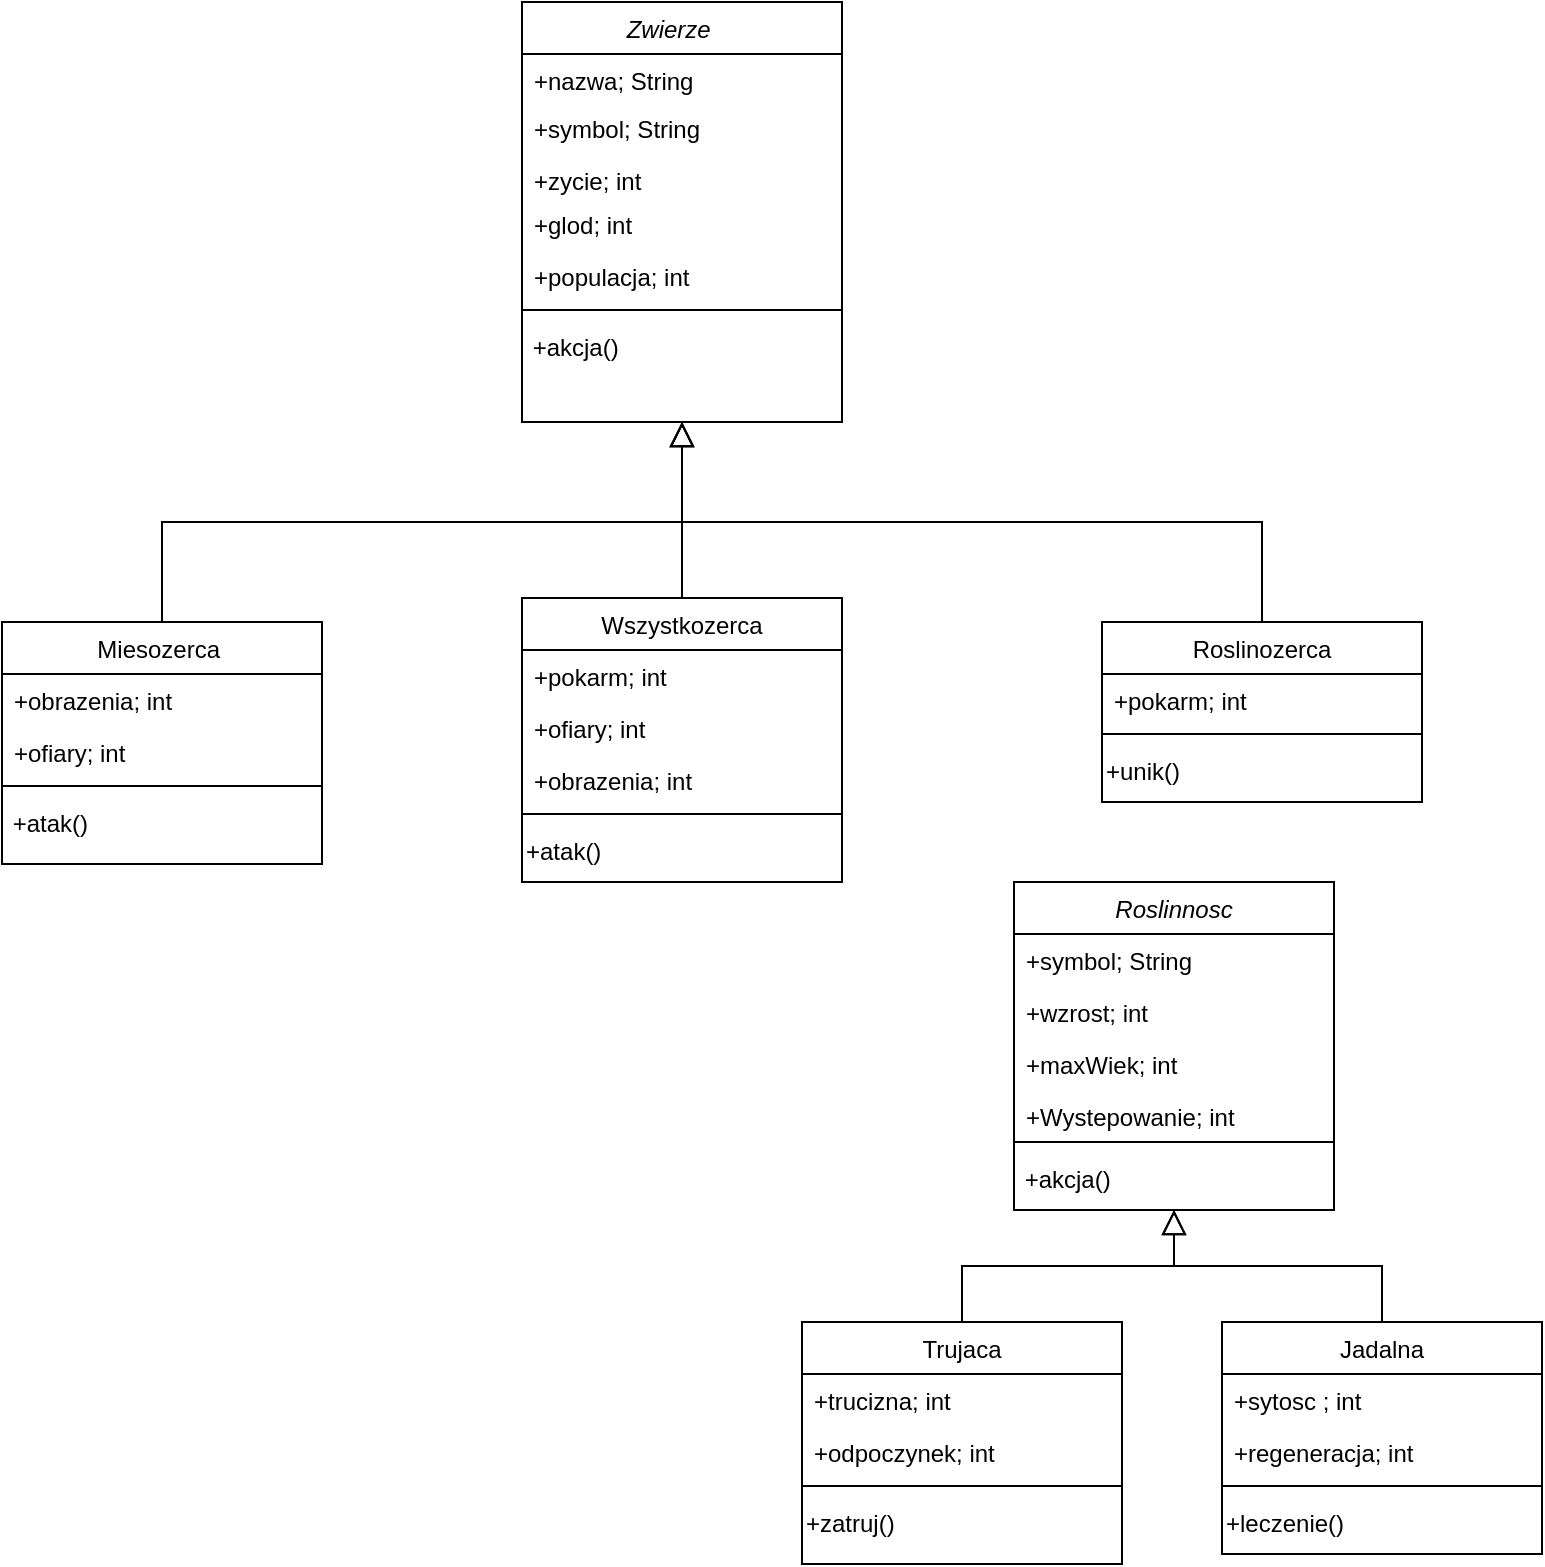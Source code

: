 <mxfile version="21.3.2" type="device">
  <diagram id="C5RBs43oDa-KdzZeNtuy" name="Page-1">
    <mxGraphModel dx="1633" dy="789" grid="1" gridSize="10" guides="1" tooltips="1" connect="1" arrows="1" fold="1" page="1" pageScale="1" pageWidth="827" pageHeight="1169" math="0" shadow="0">
      <root>
        <mxCell id="WIyWlLk6GJQsqaUBKTNV-0" />
        <mxCell id="WIyWlLk6GJQsqaUBKTNV-1" parent="WIyWlLk6GJQsqaUBKTNV-0" />
        <mxCell id="zkfFHV4jXpPFQw0GAbJ--0" value="Zwierze    " style="swimlane;fontStyle=2;align=center;verticalAlign=top;childLayout=stackLayout;horizontal=1;startSize=26;horizontalStack=0;resizeParent=1;resizeLast=0;collapsible=1;marginBottom=0;rounded=0;shadow=0;strokeWidth=1;" parent="WIyWlLk6GJQsqaUBKTNV-1" vertex="1">
          <mxGeometry x="280" y="20" width="160" height="210" as="geometry">
            <mxRectangle x="230" y="140" width="160" height="26" as="alternateBounds" />
          </mxGeometry>
        </mxCell>
        <mxCell id="zkfFHV4jXpPFQw0GAbJ--1" value="+nazwa; String" style="text;align=left;verticalAlign=top;spacingLeft=4;spacingRight=4;overflow=hidden;rotatable=0;points=[[0,0.5],[1,0.5]];portConstraint=eastwest;" parent="zkfFHV4jXpPFQw0GAbJ--0" vertex="1">
          <mxGeometry y="26" width="160" height="24" as="geometry" />
        </mxCell>
        <mxCell id="zkfFHV4jXpPFQw0GAbJ--2" value="+symbol; String" style="text;align=left;verticalAlign=top;spacingLeft=4;spacingRight=4;overflow=hidden;rotatable=0;points=[[0,0.5],[1,0.5]];portConstraint=eastwest;rounded=0;shadow=0;html=0;" parent="zkfFHV4jXpPFQw0GAbJ--0" vertex="1">
          <mxGeometry y="50" width="160" height="26" as="geometry" />
        </mxCell>
        <mxCell id="zkfFHV4jXpPFQw0GAbJ--3" value="+zycie; int" style="text;align=left;verticalAlign=top;spacingLeft=4;spacingRight=4;overflow=hidden;rotatable=0;points=[[0,0.5],[1,0.5]];portConstraint=eastwest;rounded=0;shadow=0;html=0;" parent="zkfFHV4jXpPFQw0GAbJ--0" vertex="1">
          <mxGeometry y="76" width="160" height="22" as="geometry" />
        </mxCell>
        <mxCell id="q9Fi9838I-TxCROkx1_T-1" value="+glod; int" style="text;align=left;verticalAlign=top;spacingLeft=4;spacingRight=4;overflow=hidden;rotatable=0;points=[[0,0.5],[1,0.5]];portConstraint=eastwest;rounded=0;shadow=0;html=0;" parent="zkfFHV4jXpPFQw0GAbJ--0" vertex="1">
          <mxGeometry y="98" width="160" height="26" as="geometry" />
        </mxCell>
        <mxCell id="q9Fi9838I-TxCROkx1_T-2" value="+populacja; int" style="text;align=left;verticalAlign=top;spacingLeft=4;spacingRight=4;overflow=hidden;rotatable=0;points=[[0,0.5],[1,0.5]];portConstraint=eastwest;rounded=0;shadow=0;html=0;" parent="zkfFHV4jXpPFQw0GAbJ--0" vertex="1">
          <mxGeometry y="124" width="160" height="26" as="geometry" />
        </mxCell>
        <mxCell id="zkfFHV4jXpPFQw0GAbJ--4" value="" style="line;html=1;strokeWidth=1;align=left;verticalAlign=middle;spacingTop=-1;spacingLeft=3;spacingRight=3;rotatable=0;labelPosition=right;points=[];portConstraint=eastwest;" parent="zkfFHV4jXpPFQw0GAbJ--0" vertex="1">
          <mxGeometry y="150" width="160" height="8" as="geometry" />
        </mxCell>
        <mxCell id="q9Fi9838I-TxCROkx1_T-24" value="&amp;nbsp;+akcja()" style="text;html=1;align=left;verticalAlign=middle;resizable=0;points=[];autosize=1;strokeColor=none;fillColor=none;" parent="zkfFHV4jXpPFQw0GAbJ--0" vertex="1">
          <mxGeometry y="158" width="160" height="30" as="geometry" />
        </mxCell>
        <mxCell id="zkfFHV4jXpPFQw0GAbJ--6" value="Miesozerca " style="swimlane;fontStyle=0;align=center;verticalAlign=top;childLayout=stackLayout;horizontal=1;startSize=26;horizontalStack=0;resizeParent=1;resizeLast=0;collapsible=1;marginBottom=0;rounded=0;shadow=0;strokeWidth=1;" parent="WIyWlLk6GJQsqaUBKTNV-1" vertex="1">
          <mxGeometry x="20" y="330" width="160" height="121" as="geometry">
            <mxRectangle x="130" y="380" width="160" height="26" as="alternateBounds" />
          </mxGeometry>
        </mxCell>
        <mxCell id="zkfFHV4jXpPFQw0GAbJ--7" value="+obrazenia; int" style="text;align=left;verticalAlign=top;spacingLeft=4;spacingRight=4;overflow=hidden;rotatable=0;points=[[0,0.5],[1,0.5]];portConstraint=eastwest;" parent="zkfFHV4jXpPFQw0GAbJ--6" vertex="1">
          <mxGeometry y="26" width="160" height="26" as="geometry" />
        </mxCell>
        <mxCell id="zkfFHV4jXpPFQw0GAbJ--8" value="+ofiary; int" style="text;align=left;verticalAlign=top;spacingLeft=4;spacingRight=4;overflow=hidden;rotatable=0;points=[[0,0.5],[1,0.5]];portConstraint=eastwest;rounded=0;shadow=0;html=0;" parent="zkfFHV4jXpPFQw0GAbJ--6" vertex="1">
          <mxGeometry y="52" width="160" height="26" as="geometry" />
        </mxCell>
        <mxCell id="zkfFHV4jXpPFQw0GAbJ--9" value="" style="line;html=1;strokeWidth=1;align=left;verticalAlign=middle;spacingTop=-1;spacingLeft=3;spacingRight=3;rotatable=0;labelPosition=right;points=[];portConstraint=eastwest;" parent="zkfFHV4jXpPFQw0GAbJ--6" vertex="1">
          <mxGeometry y="78" width="160" height="8" as="geometry" />
        </mxCell>
        <mxCell id="q9Fi9838I-TxCROkx1_T-26" value="&amp;nbsp;+atak()" style="text;html=1;align=left;verticalAlign=middle;resizable=0;points=[];autosize=1;strokeColor=none;fillColor=none;" parent="zkfFHV4jXpPFQw0GAbJ--6" vertex="1">
          <mxGeometry y="86" width="160" height="30" as="geometry" />
        </mxCell>
        <mxCell id="zkfFHV4jXpPFQw0GAbJ--12" value="" style="endArrow=block;endSize=10;endFill=0;shadow=0;strokeWidth=1;rounded=0;edgeStyle=elbowEdgeStyle;elbow=vertical;" parent="WIyWlLk6GJQsqaUBKTNV-1" source="zkfFHV4jXpPFQw0GAbJ--6" target="zkfFHV4jXpPFQw0GAbJ--0" edge="1">
          <mxGeometry width="160" relative="1" as="geometry">
            <mxPoint x="110" y="123" as="sourcePoint" />
            <mxPoint x="110" y="123" as="targetPoint" />
          </mxGeometry>
        </mxCell>
        <mxCell id="zkfFHV4jXpPFQw0GAbJ--13" value="Roslinozerca" style="swimlane;fontStyle=0;align=center;verticalAlign=top;childLayout=stackLayout;horizontal=1;startSize=26;horizontalStack=0;resizeParent=1;resizeLast=0;collapsible=1;marginBottom=0;rounded=0;shadow=0;strokeWidth=1;" parent="WIyWlLk6GJQsqaUBKTNV-1" vertex="1">
          <mxGeometry x="570" y="330" width="160" height="90" as="geometry">
            <mxRectangle x="340" y="380" width="170" height="26" as="alternateBounds" />
          </mxGeometry>
        </mxCell>
        <mxCell id="zkfFHV4jXpPFQw0GAbJ--14" value="+pokarm; int" style="text;align=left;verticalAlign=top;spacingLeft=4;spacingRight=4;overflow=hidden;rotatable=0;points=[[0,0.5],[1,0.5]];portConstraint=eastwest;" parent="zkfFHV4jXpPFQw0GAbJ--13" vertex="1">
          <mxGeometry y="26" width="160" height="26" as="geometry" />
        </mxCell>
        <mxCell id="zkfFHV4jXpPFQw0GAbJ--15" value="" style="line;html=1;strokeWidth=1;align=left;verticalAlign=middle;spacingTop=-1;spacingLeft=3;spacingRight=3;rotatable=0;labelPosition=right;points=[];portConstraint=eastwest;" parent="zkfFHV4jXpPFQw0GAbJ--13" vertex="1">
          <mxGeometry y="52" width="160" height="8" as="geometry" />
        </mxCell>
        <mxCell id="q9Fi9838I-TxCROkx1_T-29" value="+unik()" style="text;html=1;align=left;verticalAlign=middle;resizable=0;points=[];autosize=1;strokeColor=none;fillColor=none;" parent="zkfFHV4jXpPFQw0GAbJ--13" vertex="1">
          <mxGeometry y="60" width="160" height="30" as="geometry" />
        </mxCell>
        <mxCell id="zkfFHV4jXpPFQw0GAbJ--16" value="" style="endArrow=block;endSize=10;endFill=0;shadow=0;strokeWidth=1;rounded=0;edgeStyle=elbowEdgeStyle;elbow=vertical;" parent="WIyWlLk6GJQsqaUBKTNV-1" source="zkfFHV4jXpPFQw0GAbJ--13" target="zkfFHV4jXpPFQw0GAbJ--0" edge="1">
          <mxGeometry width="160" relative="1" as="geometry">
            <mxPoint x="120" y="293" as="sourcePoint" />
            <mxPoint x="220" y="191" as="targetPoint" />
          </mxGeometry>
        </mxCell>
        <mxCell id="q9Fi9838I-TxCROkx1_T-5" value="Roslinnosc" style="swimlane;fontStyle=2;align=center;verticalAlign=top;childLayout=stackLayout;horizontal=1;startSize=26;horizontalStack=0;resizeParent=1;resizeLast=0;collapsible=1;marginBottom=0;rounded=0;shadow=0;strokeWidth=1;" parent="WIyWlLk6GJQsqaUBKTNV-1" vertex="1">
          <mxGeometry x="526" y="460" width="160" height="164" as="geometry">
            <mxRectangle x="230" y="140" width="160" height="26" as="alternateBounds" />
          </mxGeometry>
        </mxCell>
        <mxCell id="_JNWJy8skykH7qKeUXWJ-0" value="+symbol; String" style="text;align=left;verticalAlign=top;spacingLeft=4;spacingRight=4;overflow=hidden;rotatable=0;points=[[0,0.5],[1,0.5]];portConstraint=eastwest;rounded=0;shadow=0;html=0;" vertex="1" parent="q9Fi9838I-TxCROkx1_T-5">
          <mxGeometry y="26" width="160" height="26" as="geometry" />
        </mxCell>
        <mxCell id="q9Fi9838I-TxCROkx1_T-6" value="+wzrost; int" style="text;align=left;verticalAlign=top;spacingLeft=4;spacingRight=4;overflow=hidden;rotatable=0;points=[[0,0.5],[1,0.5]];portConstraint=eastwest;" parent="q9Fi9838I-TxCROkx1_T-5" vertex="1">
          <mxGeometry y="52" width="160" height="26" as="geometry" />
        </mxCell>
        <mxCell id="q9Fi9838I-TxCROkx1_T-7" value="+maxWiek; int" style="text;align=left;verticalAlign=top;spacingLeft=4;spacingRight=4;overflow=hidden;rotatable=0;points=[[0,0.5],[1,0.5]];portConstraint=eastwest;rounded=0;shadow=0;html=0;" parent="q9Fi9838I-TxCROkx1_T-5" vertex="1">
          <mxGeometry y="78" width="160" height="26" as="geometry" />
        </mxCell>
        <mxCell id="q9Fi9838I-TxCROkx1_T-8" value="+Wystepowanie; int" style="text;align=left;verticalAlign=top;spacingLeft=4;spacingRight=4;overflow=hidden;rotatable=0;points=[[0,0.5],[1,0.5]];portConstraint=eastwest;rounded=0;shadow=0;html=0;" parent="q9Fi9838I-TxCROkx1_T-5" vertex="1">
          <mxGeometry y="104" width="160" height="22" as="geometry" />
        </mxCell>
        <mxCell id="q9Fi9838I-TxCROkx1_T-11" value="" style="line;html=1;strokeWidth=1;align=left;verticalAlign=middle;spacingTop=-1;spacingLeft=3;spacingRight=3;rotatable=0;labelPosition=right;points=[];portConstraint=eastwest;" parent="q9Fi9838I-TxCROkx1_T-5" vertex="1">
          <mxGeometry y="126" width="160" height="8" as="geometry" />
        </mxCell>
        <mxCell id="q9Fi9838I-TxCROkx1_T-28" value="&amp;nbsp;+akcja()" style="text;html=1;align=left;verticalAlign=middle;resizable=0;points=[];autosize=1;strokeColor=none;fillColor=none;" parent="q9Fi9838I-TxCROkx1_T-5" vertex="1">
          <mxGeometry y="134" width="160" height="30" as="geometry" />
        </mxCell>
        <mxCell id="q9Fi9838I-TxCROkx1_T-12" value="Trujaca" style="swimlane;fontStyle=0;align=center;verticalAlign=top;childLayout=stackLayout;horizontal=1;startSize=26;horizontalStack=0;resizeParent=1;resizeLast=0;collapsible=1;marginBottom=0;rounded=0;shadow=0;strokeWidth=1;" parent="WIyWlLk6GJQsqaUBKTNV-1" vertex="1">
          <mxGeometry x="420" y="680" width="160" height="121" as="geometry">
            <mxRectangle x="130" y="380" width="160" height="26" as="alternateBounds" />
          </mxGeometry>
        </mxCell>
        <mxCell id="q9Fi9838I-TxCROkx1_T-13" value="+trucizna; int" style="text;align=left;verticalAlign=top;spacingLeft=4;spacingRight=4;overflow=hidden;rotatable=0;points=[[0,0.5],[1,0.5]];portConstraint=eastwest;" parent="q9Fi9838I-TxCROkx1_T-12" vertex="1">
          <mxGeometry y="26" width="160" height="26" as="geometry" />
        </mxCell>
        <mxCell id="q9Fi9838I-TxCROkx1_T-14" value="+odpoczynek; int" style="text;align=left;verticalAlign=top;spacingLeft=4;spacingRight=4;overflow=hidden;rotatable=0;points=[[0,0.5],[1,0.5]];portConstraint=eastwest;rounded=0;shadow=0;html=0;" parent="q9Fi9838I-TxCROkx1_T-12" vertex="1">
          <mxGeometry y="52" width="160" height="26" as="geometry" />
        </mxCell>
        <mxCell id="q9Fi9838I-TxCROkx1_T-15" value="" style="line;html=1;strokeWidth=1;align=left;verticalAlign=middle;spacingTop=-1;spacingLeft=3;spacingRight=3;rotatable=0;labelPosition=right;points=[];portConstraint=eastwest;" parent="q9Fi9838I-TxCROkx1_T-12" vertex="1">
          <mxGeometry y="78" width="160" height="8" as="geometry" />
        </mxCell>
        <mxCell id="q9Fi9838I-TxCROkx1_T-37" value="+zatruj()" style="text;html=1;align=left;verticalAlign=middle;resizable=0;points=[];autosize=1;strokeColor=none;fillColor=none;" parent="q9Fi9838I-TxCROkx1_T-12" vertex="1">
          <mxGeometry y="86" width="160" height="30" as="geometry" />
        </mxCell>
        <mxCell id="q9Fi9838I-TxCROkx1_T-16" value="" style="endArrow=block;endSize=10;endFill=0;shadow=0;strokeWidth=1;rounded=0;edgeStyle=elbowEdgeStyle;elbow=vertical;" parent="WIyWlLk6GJQsqaUBKTNV-1" source="q9Fi9838I-TxCROkx1_T-12" target="q9Fi9838I-TxCROkx1_T-5" edge="1">
          <mxGeometry width="160" relative="1" as="geometry">
            <mxPoint x="506" y="473" as="sourcePoint" />
            <mxPoint x="506" y="473" as="targetPoint" />
          </mxGeometry>
        </mxCell>
        <mxCell id="q9Fi9838I-TxCROkx1_T-17" value="Jadalna" style="swimlane;fontStyle=0;align=center;verticalAlign=top;childLayout=stackLayout;horizontal=1;startSize=26;horizontalStack=0;resizeParent=1;resizeLast=0;collapsible=1;marginBottom=0;rounded=0;shadow=0;strokeWidth=1;" parent="WIyWlLk6GJQsqaUBKTNV-1" vertex="1">
          <mxGeometry x="630" y="680" width="160" height="116" as="geometry">
            <mxRectangle x="340" y="380" width="170" height="26" as="alternateBounds" />
          </mxGeometry>
        </mxCell>
        <mxCell id="q9Fi9838I-TxCROkx1_T-18" value="+sytosc ; int" style="text;align=left;verticalAlign=top;spacingLeft=4;spacingRight=4;overflow=hidden;rotatable=0;points=[[0,0.5],[1,0.5]];portConstraint=eastwest;" parent="q9Fi9838I-TxCROkx1_T-17" vertex="1">
          <mxGeometry y="26" width="160" height="26" as="geometry" />
        </mxCell>
        <mxCell id="q9Fi9838I-TxCROkx1_T-23" value="+regeneracja; int" style="text;align=left;verticalAlign=top;spacingLeft=4;spacingRight=4;overflow=hidden;rotatable=0;points=[[0,0.5],[1,0.5]];portConstraint=eastwest;" parent="q9Fi9838I-TxCROkx1_T-17" vertex="1">
          <mxGeometry y="52" width="160" height="26" as="geometry" />
        </mxCell>
        <mxCell id="q9Fi9838I-TxCROkx1_T-19" value="" style="line;html=1;strokeWidth=1;align=left;verticalAlign=middle;spacingTop=-1;spacingLeft=3;spacingRight=3;rotatable=0;labelPosition=right;points=[];portConstraint=eastwest;" parent="q9Fi9838I-TxCROkx1_T-17" vertex="1">
          <mxGeometry y="78" width="160" height="8" as="geometry" />
        </mxCell>
        <mxCell id="q9Fi9838I-TxCROkx1_T-38" value="+leczenie()" style="text;html=1;align=left;verticalAlign=middle;resizable=0;points=[];autosize=1;strokeColor=none;fillColor=none;" parent="q9Fi9838I-TxCROkx1_T-17" vertex="1">
          <mxGeometry y="86" width="160" height="30" as="geometry" />
        </mxCell>
        <mxCell id="q9Fi9838I-TxCROkx1_T-20" value="" style="endArrow=block;endSize=10;endFill=0;shadow=0;strokeWidth=1;rounded=0;edgeStyle=elbowEdgeStyle;elbow=vertical;" parent="WIyWlLk6GJQsqaUBKTNV-1" source="q9Fi9838I-TxCROkx1_T-17" target="q9Fi9838I-TxCROkx1_T-5" edge="1">
          <mxGeometry width="160" relative="1" as="geometry">
            <mxPoint x="516" y="643" as="sourcePoint" />
            <mxPoint x="616" y="541" as="targetPoint" />
          </mxGeometry>
        </mxCell>
        <mxCell id="q9Fi9838I-TxCROkx1_T-39" value="Wszystkozerca&#xa;" style="swimlane;fontStyle=0;align=center;verticalAlign=top;childLayout=stackLayout;horizontal=1;startSize=26;horizontalStack=0;resizeParent=1;resizeLast=0;collapsible=1;marginBottom=0;rounded=0;shadow=0;strokeWidth=1;" parent="WIyWlLk6GJQsqaUBKTNV-1" vertex="1">
          <mxGeometry x="280" y="318" width="160" height="142" as="geometry">
            <mxRectangle x="340" y="380" width="170" height="26" as="alternateBounds" />
          </mxGeometry>
        </mxCell>
        <mxCell id="q9Fi9838I-TxCROkx1_T-40" value="+pokarm; int" style="text;align=left;verticalAlign=top;spacingLeft=4;spacingRight=4;overflow=hidden;rotatable=0;points=[[0,0.5],[1,0.5]];portConstraint=eastwest;" parent="q9Fi9838I-TxCROkx1_T-39" vertex="1">
          <mxGeometry y="26" width="160" height="26" as="geometry" />
        </mxCell>
        <mxCell id="q9Fi9838I-TxCROkx1_T-43" value="+ofiary; int" style="text;align=left;verticalAlign=top;spacingLeft=4;spacingRight=4;overflow=hidden;rotatable=0;points=[[0,0.5],[1,0.5]];portConstraint=eastwest;rounded=0;shadow=0;html=0;" parent="q9Fi9838I-TxCROkx1_T-39" vertex="1">
          <mxGeometry y="52" width="160" height="26" as="geometry" />
        </mxCell>
        <mxCell id="q9Fi9838I-TxCROkx1_T-44" value="+obrazenia; int" style="text;align=left;verticalAlign=top;spacingLeft=4;spacingRight=4;overflow=hidden;rotatable=0;points=[[0,0.5],[1,0.5]];portConstraint=eastwest;" parent="q9Fi9838I-TxCROkx1_T-39" vertex="1">
          <mxGeometry y="78" width="160" height="26" as="geometry" />
        </mxCell>
        <mxCell id="q9Fi9838I-TxCROkx1_T-41" value="" style="line;html=1;strokeWidth=1;align=left;verticalAlign=middle;spacingTop=-1;spacingLeft=3;spacingRight=3;rotatable=0;labelPosition=right;points=[];portConstraint=eastwest;" parent="q9Fi9838I-TxCROkx1_T-39" vertex="1">
          <mxGeometry y="104" width="160" height="8" as="geometry" />
        </mxCell>
        <mxCell id="q9Fi9838I-TxCROkx1_T-42" value="+atak()" style="text;html=1;align=left;verticalAlign=middle;resizable=0;points=[];autosize=1;strokeColor=none;fillColor=none;" parent="q9Fi9838I-TxCROkx1_T-39" vertex="1">
          <mxGeometry y="112" width="160" height="30" as="geometry" />
        </mxCell>
        <mxCell id="nONXPrKXPC0B0RveEDlh-0" value="" style="endArrow=block;endSize=10;endFill=0;shadow=0;strokeWidth=1;rounded=0;edgeStyle=elbowEdgeStyle;elbow=vertical;exitX=0.5;exitY=0;exitDx=0;exitDy=0;" parent="WIyWlLk6GJQsqaUBKTNV-1" source="q9Fi9838I-TxCROkx1_T-39" edge="1">
          <mxGeometry width="160" relative="1" as="geometry">
            <mxPoint x="240" y="390" as="sourcePoint" />
            <mxPoint x="360" y="230" as="targetPoint" />
          </mxGeometry>
        </mxCell>
      </root>
    </mxGraphModel>
  </diagram>
</mxfile>
